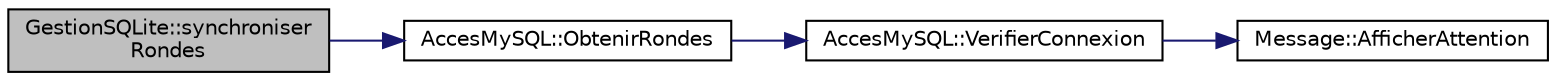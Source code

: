 digraph "GestionSQLite::synchroniserRondes"
{
 // LATEX_PDF_SIZE
  edge [fontname="Helvetica",fontsize="10",labelfontname="Helvetica",labelfontsize="10"];
  node [fontname="Helvetica",fontsize="10",shape=record];
  rankdir="LR";
  Node1 [label="GestionSQLite::synchroniser\lRondes",height=0.2,width=0.4,color="black", fillcolor="grey75", style="filled", fontcolor="black",tooltip="GestionSQLite::synchroniserRondes Cette méthode permet de synchroniser les données concernant la tabl..."];
  Node1 -> Node2 [color="midnightblue",fontsize="10",style="solid"];
  Node2 [label="AccesMySQL::ObtenirRondes",height=0.2,width=0.4,color="black", fillcolor="white", style="filled",URL="$class_acces_my_s_q_l.html#a595ad69b9e897ed6bb920ce52cd663b7",tooltip="AccesMySQL::ObtenirRondes Permet d'obtenir la liste de toutes les rondes présentes dans la base de do..."];
  Node2 -> Node3 [color="midnightblue",fontsize="10",style="solid"];
  Node3 [label="AccesMySQL::VerifierConnexion",height=0.2,width=0.4,color="black", fillcolor="white", style="filled",URL="$class_acces_my_s_q_l.html#ae2b42d87939b253b3cccb1a69b49cc51",tooltip=" "];
  Node3 -> Node4 [color="midnightblue",fontsize="10",style="solid"];
  Node4 [label="Message::AfficherAttention",height=0.2,width=0.4,color="black", fillcolor="white", style="filled",URL="$class_message.html#ac86f47b97c03cd86df0f23a28ea8a0a9",tooltip="Message::AfficherAttention Permet d'afficher l'information passé en paramètre dans un popup avec une ..."];
}

